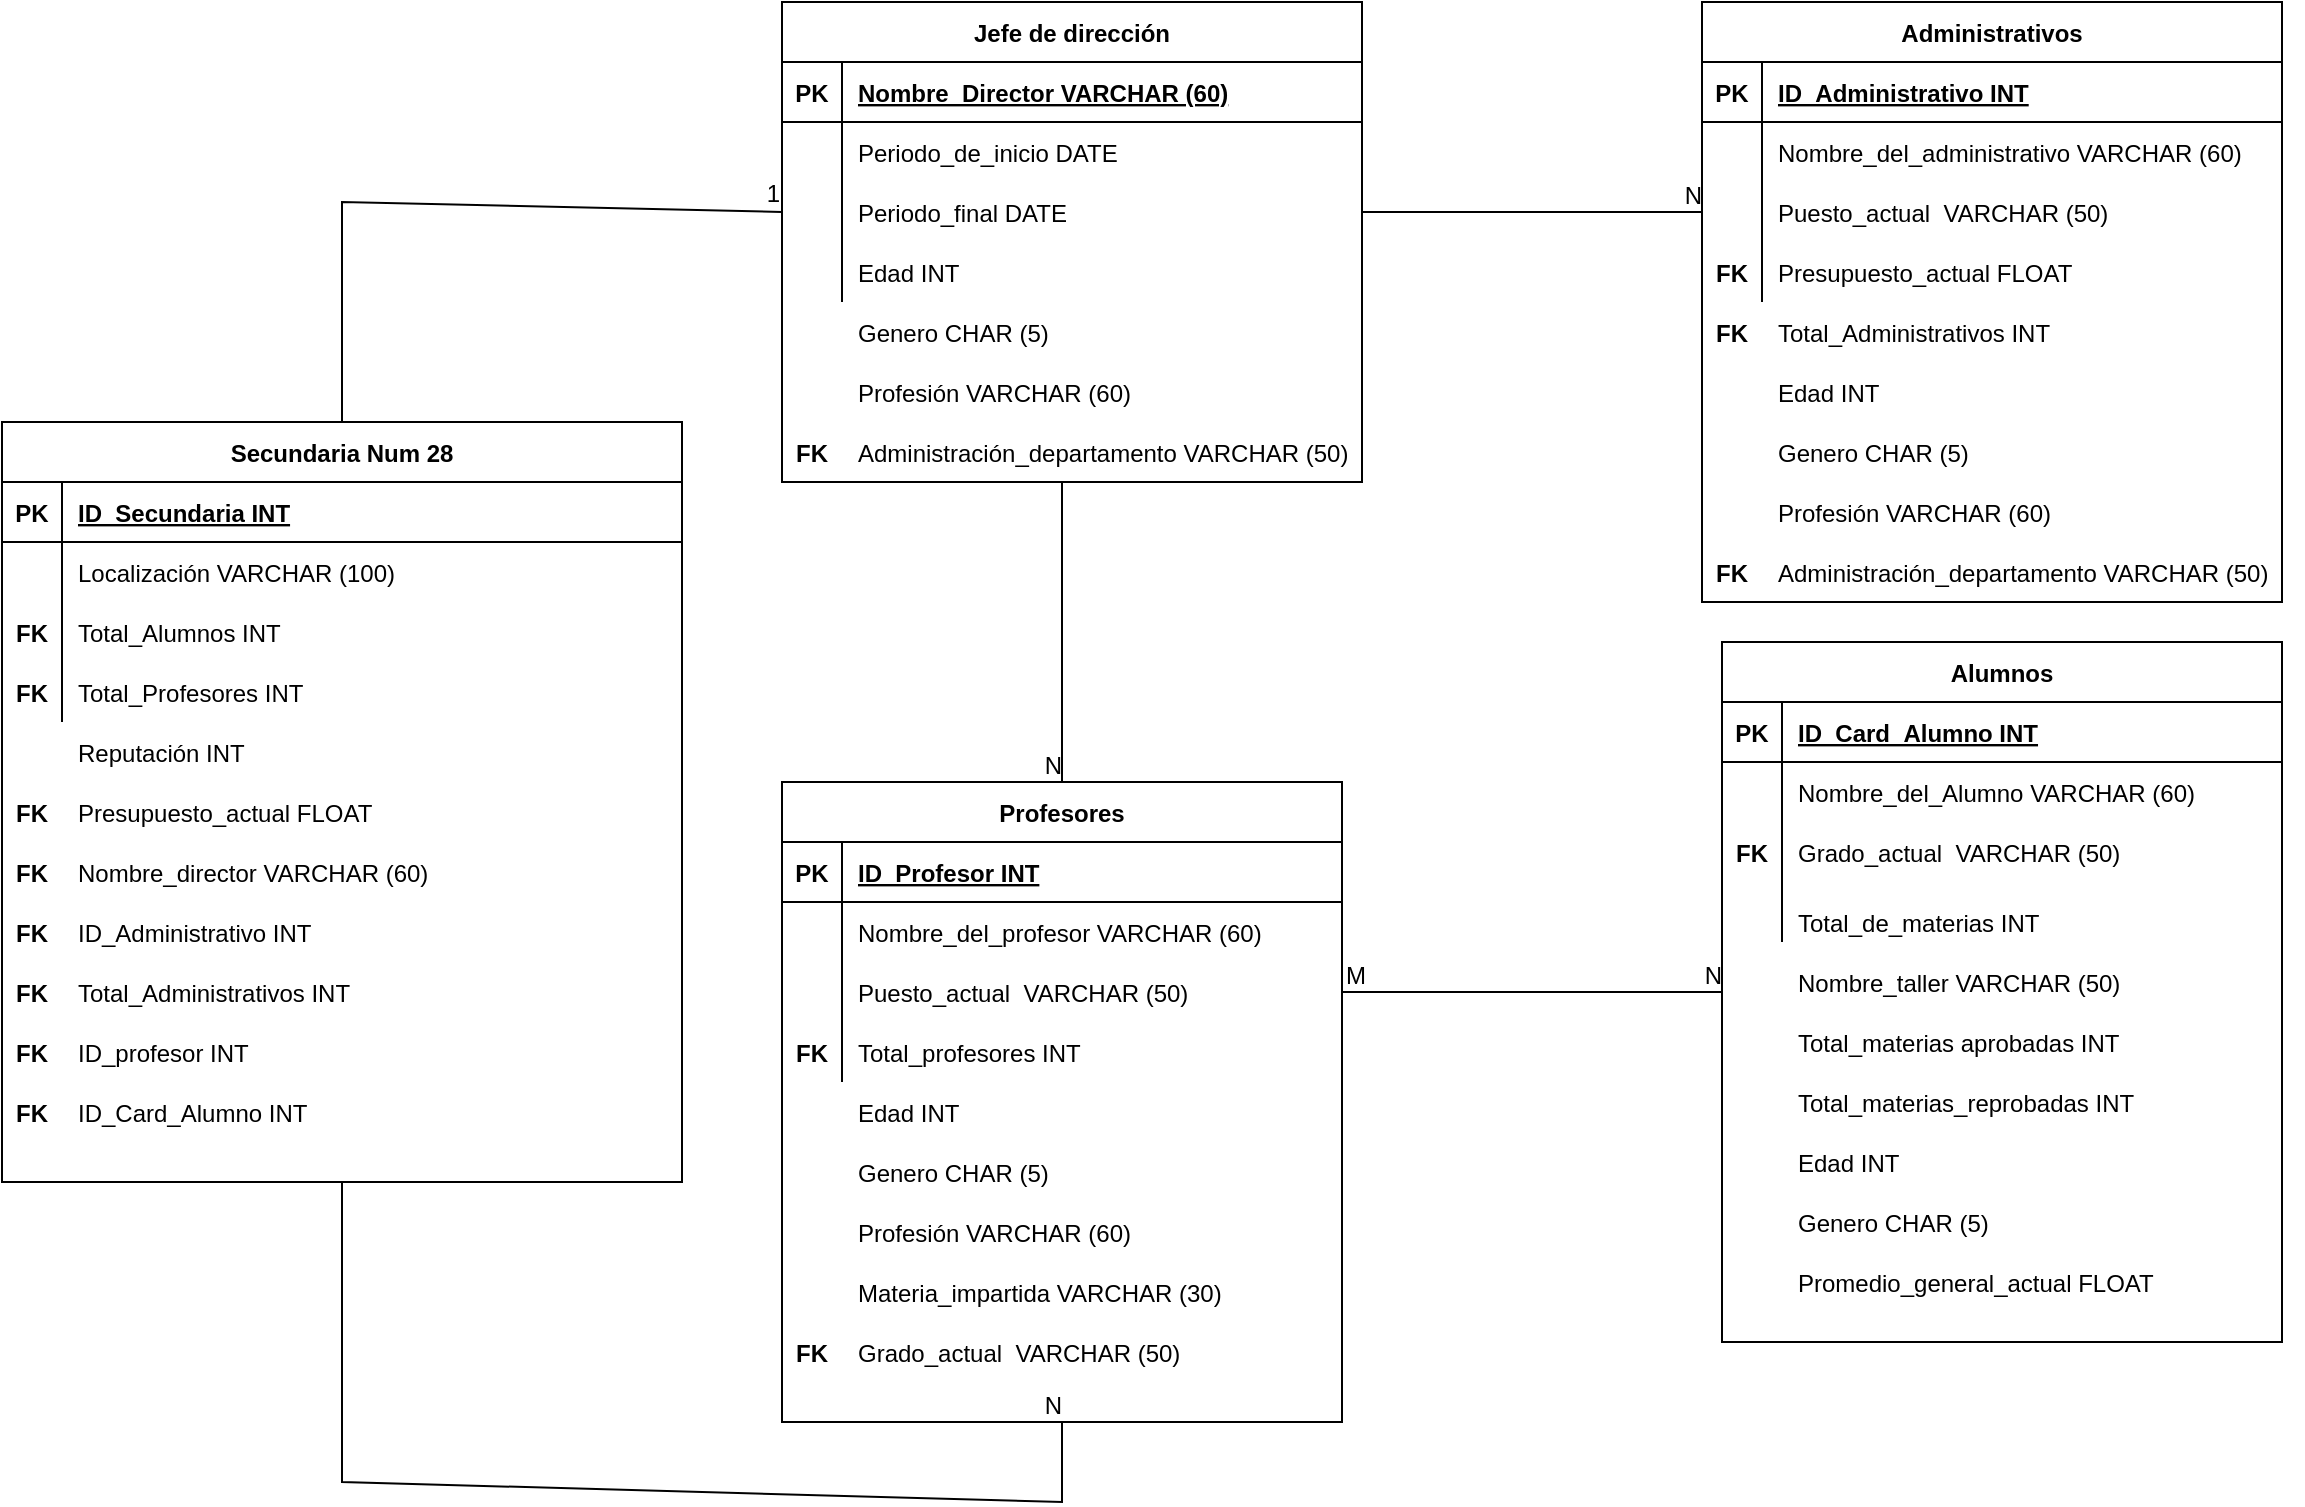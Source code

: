 <mxfile version="20.0.4" type="google"><diagram id="R2lEEEUBdFMjLlhIrx00" name="Page-1"><mxGraphModel grid="1" page="1" gridSize="10" guides="1" tooltips="1" connect="1" arrows="1" fold="1" pageScale="1" pageWidth="850" pageHeight="1100" math="0" shadow="0" extFonts="Permanent Marker^https://fonts.googleapis.com/css?family=Permanent+Marker"><root><mxCell id="0"/><mxCell id="1" parent="0"/><mxCell id="LyE_GJU155tiQSpbVM4e-1" value="Secundaria Num 28" style="shape=table;startSize=30;container=1;collapsible=1;childLayout=tableLayout;fixedRows=1;rowLines=0;fontStyle=1;align=center;resizeLast=1;" vertex="1" parent="1"><mxGeometry x="-70" y="250" width="340" height="380" as="geometry"/></mxCell><mxCell id="LyE_GJU155tiQSpbVM4e-2" value="" style="shape=tableRow;horizontal=0;startSize=0;swimlaneHead=0;swimlaneBody=0;fillColor=none;collapsible=0;dropTarget=0;points=[[0,0.5],[1,0.5]];portConstraint=eastwest;top=0;left=0;right=0;bottom=1;" vertex="1" parent="LyE_GJU155tiQSpbVM4e-1"><mxGeometry y="30" width="340" height="30" as="geometry"/></mxCell><mxCell id="LyE_GJU155tiQSpbVM4e-3" value="PK" style="shape=partialRectangle;connectable=0;fillColor=none;top=0;left=0;bottom=0;right=0;fontStyle=1;overflow=hidden;" vertex="1" parent="LyE_GJU155tiQSpbVM4e-2"><mxGeometry width="30" height="30" as="geometry"><mxRectangle width="30" height="30" as="alternateBounds"/></mxGeometry></mxCell><mxCell id="LyE_GJU155tiQSpbVM4e-4" value="ID_Secundaria INT" style="shape=partialRectangle;connectable=0;fillColor=none;top=0;left=0;bottom=0;right=0;align=left;spacingLeft=6;fontStyle=5;overflow=hidden;" vertex="1" parent="LyE_GJU155tiQSpbVM4e-2"><mxGeometry x="30" width="310" height="30" as="geometry"><mxRectangle width="310" height="30" as="alternateBounds"/></mxGeometry></mxCell><mxCell id="LyE_GJU155tiQSpbVM4e-5" value="" style="shape=tableRow;horizontal=0;startSize=0;swimlaneHead=0;swimlaneBody=0;fillColor=none;collapsible=0;dropTarget=0;points=[[0,0.5],[1,0.5]];portConstraint=eastwest;top=0;left=0;right=0;bottom=0;" vertex="1" parent="LyE_GJU155tiQSpbVM4e-1"><mxGeometry y="60" width="340" height="30" as="geometry"/></mxCell><mxCell id="LyE_GJU155tiQSpbVM4e-6" value="" style="shape=partialRectangle;connectable=0;fillColor=none;top=0;left=0;bottom=0;right=0;editable=1;overflow=hidden;" vertex="1" parent="LyE_GJU155tiQSpbVM4e-5"><mxGeometry width="30" height="30" as="geometry"><mxRectangle width="30" height="30" as="alternateBounds"/></mxGeometry></mxCell><mxCell id="LyE_GJU155tiQSpbVM4e-7" value="Localización VARCHAR (100)" style="shape=partialRectangle;connectable=0;fillColor=none;top=0;left=0;bottom=0;right=0;align=left;spacingLeft=6;overflow=hidden;" vertex="1" parent="LyE_GJU155tiQSpbVM4e-5"><mxGeometry x="30" width="310" height="30" as="geometry"><mxRectangle width="310" height="30" as="alternateBounds"/></mxGeometry></mxCell><mxCell id="LyE_GJU155tiQSpbVM4e-8" value="" style="shape=tableRow;horizontal=0;startSize=0;swimlaneHead=0;swimlaneBody=0;fillColor=none;collapsible=0;dropTarget=0;points=[[0,0.5],[1,0.5]];portConstraint=eastwest;top=0;left=0;right=0;bottom=0;" vertex="1" parent="LyE_GJU155tiQSpbVM4e-1"><mxGeometry y="90" width="340" height="30" as="geometry"/></mxCell><mxCell id="LyE_GJU155tiQSpbVM4e-9" value="" style="shape=partialRectangle;connectable=0;fillColor=none;top=0;left=0;bottom=0;right=0;editable=1;overflow=hidden;" vertex="1" parent="LyE_GJU155tiQSpbVM4e-8"><mxGeometry width="30" height="30" as="geometry"><mxRectangle width="30" height="30" as="alternateBounds"/></mxGeometry></mxCell><mxCell id="LyE_GJU155tiQSpbVM4e-10" value="Total_Alumnos INT" style="shape=partialRectangle;connectable=0;fillColor=none;top=0;left=0;bottom=0;right=0;align=left;spacingLeft=6;overflow=hidden;" vertex="1" parent="LyE_GJU155tiQSpbVM4e-8"><mxGeometry x="30" width="310" height="30" as="geometry"><mxRectangle width="310" height="30" as="alternateBounds"/></mxGeometry></mxCell><mxCell id="LyE_GJU155tiQSpbVM4e-11" value="" style="shape=tableRow;horizontal=0;startSize=0;swimlaneHead=0;swimlaneBody=0;fillColor=none;collapsible=0;dropTarget=0;points=[[0,0.5],[1,0.5]];portConstraint=eastwest;top=0;left=0;right=0;bottom=0;" vertex="1" parent="LyE_GJU155tiQSpbVM4e-1"><mxGeometry y="120" width="340" height="30" as="geometry"/></mxCell><mxCell id="LyE_GJU155tiQSpbVM4e-12" value="" style="shape=partialRectangle;connectable=0;fillColor=none;top=0;left=0;bottom=0;right=0;editable=1;overflow=hidden;" vertex="1" parent="LyE_GJU155tiQSpbVM4e-11"><mxGeometry width="30" height="30" as="geometry"><mxRectangle width="30" height="30" as="alternateBounds"/></mxGeometry></mxCell><mxCell id="LyE_GJU155tiQSpbVM4e-13" value="Total_Profesores INT" style="shape=partialRectangle;connectable=0;fillColor=none;top=0;left=0;bottom=0;right=0;align=left;spacingLeft=6;overflow=hidden;" vertex="1" parent="LyE_GJU155tiQSpbVM4e-11"><mxGeometry x="30" width="310" height="30" as="geometry"><mxRectangle width="310" height="30" as="alternateBounds"/></mxGeometry></mxCell><mxCell id="LyE_GJU155tiQSpbVM4e-14" value="Reputación INT" style="shape=partialRectangle;connectable=0;fillColor=none;top=0;left=0;bottom=0;right=0;align=left;spacingLeft=6;overflow=hidden;" vertex="1" parent="1"><mxGeometry x="-40" y="400" width="260" height="30" as="geometry"><mxRectangle width="260" height="30" as="alternateBounds"/></mxGeometry></mxCell><mxCell id="LyE_GJU155tiQSpbVM4e-15" value="Presupuesto_actual FLOAT" style="shape=partialRectangle;connectable=0;fillColor=none;top=0;left=0;bottom=0;right=0;align=left;spacingLeft=6;overflow=hidden;" vertex="1" parent="1"><mxGeometry x="-40" y="430" width="260" height="30" as="geometry"><mxRectangle width="260" height="30" as="alternateBounds"/></mxGeometry></mxCell><mxCell id="LyE_GJU155tiQSpbVM4e-16" value="Jefe de dirección" style="shape=table;startSize=30;container=1;collapsible=1;childLayout=tableLayout;fixedRows=1;rowLines=0;fontStyle=1;align=center;resizeLast=1;" vertex="1" parent="1"><mxGeometry x="320" y="40" width="290" height="240" as="geometry"/></mxCell><mxCell id="LyE_GJU155tiQSpbVM4e-17" value="" style="shape=tableRow;horizontal=0;startSize=0;swimlaneHead=0;swimlaneBody=0;fillColor=none;collapsible=0;dropTarget=0;points=[[0,0.5],[1,0.5]];portConstraint=eastwest;top=0;left=0;right=0;bottom=1;" vertex="1" parent="LyE_GJU155tiQSpbVM4e-16"><mxGeometry y="30" width="290" height="30" as="geometry"/></mxCell><mxCell id="LyE_GJU155tiQSpbVM4e-18" value="PK" style="shape=partialRectangle;connectable=0;fillColor=none;top=0;left=0;bottom=0;right=0;fontStyle=1;overflow=hidden;" vertex="1" parent="LyE_GJU155tiQSpbVM4e-17"><mxGeometry width="30" height="30" as="geometry"><mxRectangle width="30" height="30" as="alternateBounds"/></mxGeometry></mxCell><mxCell id="LyE_GJU155tiQSpbVM4e-19" value="Nombre_Director VARCHAR (60)" style="shape=partialRectangle;connectable=0;fillColor=none;top=0;left=0;bottom=0;right=0;align=left;spacingLeft=6;fontStyle=5;overflow=hidden;" vertex="1" parent="LyE_GJU155tiQSpbVM4e-17"><mxGeometry x="30" width="260" height="30" as="geometry"><mxRectangle width="260" height="30" as="alternateBounds"/></mxGeometry></mxCell><mxCell id="LyE_GJU155tiQSpbVM4e-20" value="" style="shape=tableRow;horizontal=0;startSize=0;swimlaneHead=0;swimlaneBody=0;fillColor=none;collapsible=0;dropTarget=0;points=[[0,0.5],[1,0.5]];portConstraint=eastwest;top=0;left=0;right=0;bottom=0;" vertex="1" parent="LyE_GJU155tiQSpbVM4e-16"><mxGeometry y="60" width="290" height="30" as="geometry"/></mxCell><mxCell id="LyE_GJU155tiQSpbVM4e-21" value="" style="shape=partialRectangle;connectable=0;fillColor=none;top=0;left=0;bottom=0;right=0;editable=1;overflow=hidden;" vertex="1" parent="LyE_GJU155tiQSpbVM4e-20"><mxGeometry width="30" height="30" as="geometry"><mxRectangle width="30" height="30" as="alternateBounds"/></mxGeometry></mxCell><mxCell id="LyE_GJU155tiQSpbVM4e-22" value="Periodo_de_inicio DATE" style="shape=partialRectangle;connectable=0;fillColor=none;top=0;left=0;bottom=0;right=0;align=left;spacingLeft=6;overflow=hidden;" vertex="1" parent="LyE_GJU155tiQSpbVM4e-20"><mxGeometry x="30" width="260" height="30" as="geometry"><mxRectangle width="260" height="30" as="alternateBounds"/></mxGeometry></mxCell><mxCell id="LyE_GJU155tiQSpbVM4e-23" value="" style="shape=tableRow;horizontal=0;startSize=0;swimlaneHead=0;swimlaneBody=0;fillColor=none;collapsible=0;dropTarget=0;points=[[0,0.5],[1,0.5]];portConstraint=eastwest;top=0;left=0;right=0;bottom=0;" vertex="1" parent="LyE_GJU155tiQSpbVM4e-16"><mxGeometry y="90" width="290" height="30" as="geometry"/></mxCell><mxCell id="LyE_GJU155tiQSpbVM4e-24" value="" style="shape=partialRectangle;connectable=0;fillColor=none;top=0;left=0;bottom=0;right=0;editable=1;overflow=hidden;" vertex="1" parent="LyE_GJU155tiQSpbVM4e-23"><mxGeometry width="30" height="30" as="geometry"><mxRectangle width="30" height="30" as="alternateBounds"/></mxGeometry></mxCell><mxCell id="LyE_GJU155tiQSpbVM4e-25" value="Periodo_final DATE" style="shape=partialRectangle;connectable=0;fillColor=none;top=0;left=0;bottom=0;right=0;align=left;spacingLeft=6;overflow=hidden;" vertex="1" parent="LyE_GJU155tiQSpbVM4e-23"><mxGeometry x="30" width="260" height="30" as="geometry"><mxRectangle width="260" height="30" as="alternateBounds"/></mxGeometry></mxCell><mxCell id="LyE_GJU155tiQSpbVM4e-26" value="" style="shape=tableRow;horizontal=0;startSize=0;swimlaneHead=0;swimlaneBody=0;fillColor=none;collapsible=0;dropTarget=0;points=[[0,0.5],[1,0.5]];portConstraint=eastwest;top=0;left=0;right=0;bottom=0;" vertex="1" parent="LyE_GJU155tiQSpbVM4e-16"><mxGeometry y="120" width="290" height="30" as="geometry"/></mxCell><mxCell id="LyE_GJU155tiQSpbVM4e-27" value="" style="shape=partialRectangle;connectable=0;fillColor=none;top=0;left=0;bottom=0;right=0;editable=1;overflow=hidden;" vertex="1" parent="LyE_GJU155tiQSpbVM4e-26"><mxGeometry width="30" height="30" as="geometry"><mxRectangle width="30" height="30" as="alternateBounds"/></mxGeometry></mxCell><mxCell id="LyE_GJU155tiQSpbVM4e-28" value="" style="shape=partialRectangle;connectable=0;fillColor=none;top=0;left=0;bottom=0;right=0;align=left;spacingLeft=6;overflow=hidden;" vertex="1" parent="LyE_GJU155tiQSpbVM4e-26"><mxGeometry x="30" width="260" height="30" as="geometry"><mxRectangle width="260" height="30" as="alternateBounds"/></mxGeometry></mxCell><mxCell id="LyE_GJU155tiQSpbVM4e-29" value="FK" style="shape=partialRectangle;connectable=0;fillColor=none;top=0;left=0;bottom=0;right=0;fontStyle=1;overflow=hidden;" vertex="1" parent="1"><mxGeometry x="-70" y="460" width="30" height="30" as="geometry"><mxRectangle width="30" height="30" as="alternateBounds"/></mxGeometry></mxCell><mxCell id="LyE_GJU155tiQSpbVM4e-30" value="Nombre_director VARCHAR (60)" style="shape=partialRectangle;connectable=0;fillColor=none;top=0;left=0;bottom=0;right=0;align=left;spacingLeft=6;overflow=hidden;" vertex="1" parent="1"><mxGeometry x="-40" y="460" width="260" height="30" as="geometry"><mxRectangle width="260" height="30" as="alternateBounds"/></mxGeometry></mxCell><mxCell id="LyE_GJU155tiQSpbVM4e-31" value="FK" style="shape=partialRectangle;connectable=0;fillColor=none;top=0;left=0;bottom=0;right=0;fontStyle=1;overflow=hidden;" vertex="1" parent="1"><mxGeometry x="-70" y="340" width="30" height="30" as="geometry"><mxRectangle width="30" height="30" as="alternateBounds"/></mxGeometry></mxCell><mxCell id="LyE_GJU155tiQSpbVM4e-32" value="FK" style="shape=partialRectangle;connectable=0;fillColor=none;top=0;left=0;bottom=0;right=0;fontStyle=1;overflow=hidden;" vertex="1" parent="1"><mxGeometry x="-70" y="430" width="30" height="30" as="geometry"><mxRectangle width="30" height="30" as="alternateBounds"/></mxGeometry></mxCell><mxCell id="LyE_GJU155tiQSpbVM4e-33" value="FK" style="shape=partialRectangle;connectable=0;fillColor=none;top=0;left=0;bottom=0;right=0;fontStyle=1;overflow=hidden;" vertex="1" parent="1"><mxGeometry x="-70" y="370" width="30" height="30" as="geometry"><mxRectangle width="30" height="30" as="alternateBounds"/></mxGeometry></mxCell><mxCell id="LyE_GJU155tiQSpbVM4e-34" value="Administrativos" style="shape=table;startSize=30;container=1;collapsible=1;childLayout=tableLayout;fixedRows=1;rowLines=0;fontStyle=1;align=center;resizeLast=1;" vertex="1" parent="1"><mxGeometry x="780" y="40" width="290" height="300" as="geometry"/></mxCell><mxCell id="LyE_GJU155tiQSpbVM4e-35" value="" style="shape=tableRow;horizontal=0;startSize=0;swimlaneHead=0;swimlaneBody=0;fillColor=none;collapsible=0;dropTarget=0;points=[[0,0.5],[1,0.5]];portConstraint=eastwest;top=0;left=0;right=0;bottom=1;" vertex="1" parent="LyE_GJU155tiQSpbVM4e-34"><mxGeometry y="30" width="290" height="30" as="geometry"/></mxCell><mxCell id="LyE_GJU155tiQSpbVM4e-36" value="PK" style="shape=partialRectangle;connectable=0;fillColor=none;top=0;left=0;bottom=0;right=0;fontStyle=1;overflow=hidden;" vertex="1" parent="LyE_GJU155tiQSpbVM4e-35"><mxGeometry width="30" height="30" as="geometry"><mxRectangle width="30" height="30" as="alternateBounds"/></mxGeometry></mxCell><mxCell id="LyE_GJU155tiQSpbVM4e-37" value="ID_Administrativo INT" style="shape=partialRectangle;connectable=0;fillColor=none;top=0;left=0;bottom=0;right=0;align=left;spacingLeft=6;fontStyle=5;overflow=hidden;" vertex="1" parent="LyE_GJU155tiQSpbVM4e-35"><mxGeometry x="30" width="260" height="30" as="geometry"><mxRectangle width="260" height="30" as="alternateBounds"/></mxGeometry></mxCell><mxCell id="LyE_GJU155tiQSpbVM4e-38" value="" style="shape=tableRow;horizontal=0;startSize=0;swimlaneHead=0;swimlaneBody=0;fillColor=none;collapsible=0;dropTarget=0;points=[[0,0.5],[1,0.5]];portConstraint=eastwest;top=0;left=0;right=0;bottom=0;" vertex="1" parent="LyE_GJU155tiQSpbVM4e-34"><mxGeometry y="60" width="290" height="30" as="geometry"/></mxCell><mxCell id="LyE_GJU155tiQSpbVM4e-39" value="" style="shape=partialRectangle;connectable=0;fillColor=none;top=0;left=0;bottom=0;right=0;editable=1;overflow=hidden;" vertex="1" parent="LyE_GJU155tiQSpbVM4e-38"><mxGeometry width="30" height="30" as="geometry"><mxRectangle width="30" height="30" as="alternateBounds"/></mxGeometry></mxCell><mxCell id="LyE_GJU155tiQSpbVM4e-40" value="Nombre_del_administrativo VARCHAR (60)" style="shape=partialRectangle;connectable=0;fillColor=none;top=0;left=0;bottom=0;right=0;align=left;spacingLeft=6;overflow=hidden;" vertex="1" parent="LyE_GJU155tiQSpbVM4e-38"><mxGeometry x="30" width="260" height="30" as="geometry"><mxRectangle width="260" height="30" as="alternateBounds"/></mxGeometry></mxCell><mxCell id="LyE_GJU155tiQSpbVM4e-41" value="" style="shape=tableRow;horizontal=0;startSize=0;swimlaneHead=0;swimlaneBody=0;fillColor=none;collapsible=0;dropTarget=0;points=[[0,0.5],[1,0.5]];portConstraint=eastwest;top=0;left=0;right=0;bottom=0;" vertex="1" parent="LyE_GJU155tiQSpbVM4e-34"><mxGeometry y="90" width="290" height="30" as="geometry"/></mxCell><mxCell id="LyE_GJU155tiQSpbVM4e-42" value="" style="shape=partialRectangle;connectable=0;fillColor=none;top=0;left=0;bottom=0;right=0;editable=1;overflow=hidden;" vertex="1" parent="LyE_GJU155tiQSpbVM4e-41"><mxGeometry width="30" height="30" as="geometry"><mxRectangle width="30" height="30" as="alternateBounds"/></mxGeometry></mxCell><mxCell id="LyE_GJU155tiQSpbVM4e-43" value="Puesto_actual  VARCHAR (50)" style="shape=partialRectangle;connectable=0;fillColor=none;top=0;left=0;bottom=0;right=0;align=left;spacingLeft=6;overflow=hidden;" vertex="1" parent="LyE_GJU155tiQSpbVM4e-41"><mxGeometry x="30" width="260" height="30" as="geometry"><mxRectangle width="260" height="30" as="alternateBounds"/></mxGeometry></mxCell><mxCell id="LyE_GJU155tiQSpbVM4e-44" value="" style="shape=tableRow;horizontal=0;startSize=0;swimlaneHead=0;swimlaneBody=0;fillColor=none;collapsible=0;dropTarget=0;points=[[0,0.5],[1,0.5]];portConstraint=eastwest;top=0;left=0;right=0;bottom=0;" vertex="1" parent="LyE_GJU155tiQSpbVM4e-34"><mxGeometry y="120" width="290" height="30" as="geometry"/></mxCell><mxCell id="LyE_GJU155tiQSpbVM4e-45" value="" style="shape=partialRectangle;connectable=0;fillColor=none;top=0;left=0;bottom=0;right=0;editable=1;overflow=hidden;" vertex="1" parent="LyE_GJU155tiQSpbVM4e-44"><mxGeometry width="30" height="30" as="geometry"><mxRectangle width="30" height="30" as="alternateBounds"/></mxGeometry></mxCell><mxCell id="LyE_GJU155tiQSpbVM4e-46" value="" style="shape=partialRectangle;connectable=0;fillColor=none;top=0;left=0;bottom=0;right=0;align=left;spacingLeft=6;overflow=hidden;" vertex="1" parent="LyE_GJU155tiQSpbVM4e-44"><mxGeometry x="30" width="260" height="30" as="geometry"><mxRectangle width="260" height="30" as="alternateBounds"/></mxGeometry></mxCell><mxCell id="LyE_GJU155tiQSpbVM4e-47" value="FK" style="shape=partialRectangle;connectable=0;fillColor=none;top=0;left=0;bottom=0;right=0;fontStyle=1;overflow=hidden;" vertex="1" parent="1"><mxGeometry x="-70" y="490" width="30" height="30" as="geometry"><mxRectangle width="30" height="30" as="alternateBounds"/></mxGeometry></mxCell><mxCell id="LyE_GJU155tiQSpbVM4e-49" value="ID_Administrativo INT" style="shape=partialRectangle;connectable=0;fillColor=none;top=0;left=0;bottom=0;right=0;align=left;spacingLeft=6;overflow=hidden;" vertex="1" parent="1"><mxGeometry x="-40" y="490" width="260" height="30" as="geometry"><mxRectangle width="260" height="30" as="alternateBounds"/></mxGeometry></mxCell><mxCell id="LyE_GJU155tiQSpbVM4e-50" value="Presupuesto_actual FLOAT" style="shape=partialRectangle;connectable=0;fillColor=none;top=0;left=0;bottom=0;right=0;align=left;spacingLeft=6;overflow=hidden;" vertex="1" parent="1"><mxGeometry x="810" y="160" width="260" height="30" as="geometry"><mxRectangle width="260" height="30" as="alternateBounds"/></mxGeometry></mxCell><mxCell id="LyE_GJU155tiQSpbVM4e-51" value="FK" style="shape=partialRectangle;connectable=0;fillColor=none;top=0;left=0;bottom=0;right=0;fontStyle=1;overflow=hidden;" vertex="1" parent="1"><mxGeometry x="780" y="190" width="30" height="30" as="geometry"><mxRectangle width="30" height="30" as="alternateBounds"/></mxGeometry></mxCell><mxCell id="LyE_GJU155tiQSpbVM4e-52" value="FK" style="shape=partialRectangle;connectable=0;fillColor=none;top=0;left=0;bottom=0;right=0;fontStyle=1;overflow=hidden;" vertex="1" parent="1"><mxGeometry x="-70" y="520" width="30" height="30" as="geometry"><mxRectangle width="30" height="30" as="alternateBounds"/></mxGeometry></mxCell><mxCell id="LyE_GJU155tiQSpbVM4e-53" value="Total_Administrativos INT" style="shape=partialRectangle;connectable=0;fillColor=none;top=0;left=0;bottom=0;right=0;align=left;spacingLeft=6;overflow=hidden;" vertex="1" parent="1"><mxGeometry x="-40" y="520" width="260" height="30" as="geometry"><mxRectangle width="260" height="30" as="alternateBounds"/></mxGeometry></mxCell><mxCell id="LyE_GJU155tiQSpbVM4e-54" value="FK" style="shape=partialRectangle;connectable=0;fillColor=none;top=0;left=0;bottom=0;right=0;fontStyle=1;overflow=hidden;" vertex="1" parent="1"><mxGeometry x="780" y="160" width="30" height="30" as="geometry"><mxRectangle width="30" height="30" as="alternateBounds"/></mxGeometry></mxCell><mxCell id="LyE_GJU155tiQSpbVM4e-55" value="Total_Administrativos INT" style="shape=partialRectangle;connectable=0;fillColor=none;top=0;left=0;bottom=0;right=0;align=left;spacingLeft=6;overflow=hidden;" vertex="1" parent="1"><mxGeometry x="810" y="190" width="260" height="30" as="geometry"><mxRectangle width="260" height="30" as="alternateBounds"/></mxGeometry></mxCell><mxCell id="LyE_GJU155tiQSpbVM4e-56" value="Edad INT" style="shape=partialRectangle;connectable=0;fillColor=none;top=0;left=0;bottom=0;right=0;align=left;spacingLeft=6;overflow=hidden;" vertex="1" parent="1"><mxGeometry x="810" y="220" width="260" height="30" as="geometry"><mxRectangle width="260" height="30" as="alternateBounds"/></mxGeometry></mxCell><mxCell id="LyE_GJU155tiQSpbVM4e-57" value="Genero CHAR (5)" style="shape=partialRectangle;connectable=0;fillColor=none;top=0;left=0;bottom=0;right=0;align=left;spacingLeft=6;overflow=hidden;" vertex="1" parent="1"><mxGeometry x="810" y="250" width="260" height="30" as="geometry"><mxRectangle width="260" height="30" as="alternateBounds"/></mxGeometry></mxCell><mxCell id="LyE_GJU155tiQSpbVM4e-58" value="Profesión VARCHAR (60)" style="shape=partialRectangle;connectable=0;fillColor=none;top=0;left=0;bottom=0;right=0;align=left;spacingLeft=6;overflow=hidden;" vertex="1" parent="1"><mxGeometry x="810" y="280" width="260" height="30" as="geometry"><mxRectangle width="260" height="30" as="alternateBounds"/></mxGeometry></mxCell><mxCell id="LyE_GJU155tiQSpbVM4e-59" value="Edad INT" style="shape=partialRectangle;connectable=0;fillColor=none;top=0;left=0;bottom=0;right=0;align=left;spacingLeft=6;overflow=hidden;" vertex="1" parent="1"><mxGeometry x="350" y="160" width="260" height="30" as="geometry"><mxRectangle width="260" height="30" as="alternateBounds"/></mxGeometry></mxCell><mxCell id="LyE_GJU155tiQSpbVM4e-60" value="Genero CHAR (5)" style="shape=partialRectangle;connectable=0;fillColor=none;top=0;left=0;bottom=0;right=0;align=left;spacingLeft=6;overflow=hidden;" vertex="1" parent="1"><mxGeometry x="350" y="190" width="260" height="30" as="geometry"><mxRectangle width="260" height="30" as="alternateBounds"/></mxGeometry></mxCell><mxCell id="LyE_GJU155tiQSpbVM4e-61" value="Profesión VARCHAR (60)" style="shape=partialRectangle;connectable=0;fillColor=none;top=0;left=0;bottom=0;right=0;align=left;spacingLeft=6;overflow=hidden;" vertex="1" parent="1"><mxGeometry x="350" y="220" width="260" height="30" as="geometry"><mxRectangle width="260" height="30" as="alternateBounds"/></mxGeometry></mxCell><mxCell id="LyE_GJU155tiQSpbVM4e-62" value="Profesores" style="shape=table;startSize=30;container=1;collapsible=1;childLayout=tableLayout;fixedRows=1;rowLines=0;fontStyle=1;align=center;resizeLast=1;" vertex="1" parent="1"><mxGeometry x="320" y="430" width="280" height="320" as="geometry"/></mxCell><mxCell id="LyE_GJU155tiQSpbVM4e-63" value="" style="shape=tableRow;horizontal=0;startSize=0;swimlaneHead=0;swimlaneBody=0;fillColor=none;collapsible=0;dropTarget=0;points=[[0,0.5],[1,0.5]];portConstraint=eastwest;top=0;left=0;right=0;bottom=1;" vertex="1" parent="LyE_GJU155tiQSpbVM4e-62"><mxGeometry y="30" width="280" height="30" as="geometry"/></mxCell><mxCell id="LyE_GJU155tiQSpbVM4e-64" value="PK" style="shape=partialRectangle;connectable=0;fillColor=none;top=0;left=0;bottom=0;right=0;fontStyle=1;overflow=hidden;" vertex="1" parent="LyE_GJU155tiQSpbVM4e-63"><mxGeometry width="30" height="30" as="geometry"><mxRectangle width="30" height="30" as="alternateBounds"/></mxGeometry></mxCell><mxCell id="LyE_GJU155tiQSpbVM4e-65" value="ID_Profesor INT" style="shape=partialRectangle;connectable=0;fillColor=none;top=0;left=0;bottom=0;right=0;align=left;spacingLeft=6;fontStyle=5;overflow=hidden;" vertex="1" parent="LyE_GJU155tiQSpbVM4e-63"><mxGeometry x="30" width="250" height="30" as="geometry"><mxRectangle width="250" height="30" as="alternateBounds"/></mxGeometry></mxCell><mxCell id="LyE_GJU155tiQSpbVM4e-66" value="" style="shape=tableRow;horizontal=0;startSize=0;swimlaneHead=0;swimlaneBody=0;fillColor=none;collapsible=0;dropTarget=0;points=[[0,0.5],[1,0.5]];portConstraint=eastwest;top=0;left=0;right=0;bottom=0;" vertex="1" parent="LyE_GJU155tiQSpbVM4e-62"><mxGeometry y="60" width="280" height="30" as="geometry"/></mxCell><mxCell id="LyE_GJU155tiQSpbVM4e-67" value="" style="shape=partialRectangle;connectable=0;fillColor=none;top=0;left=0;bottom=0;right=0;editable=1;overflow=hidden;" vertex="1" parent="LyE_GJU155tiQSpbVM4e-66"><mxGeometry width="30" height="30" as="geometry"><mxRectangle width="30" height="30" as="alternateBounds"/></mxGeometry></mxCell><mxCell id="LyE_GJU155tiQSpbVM4e-68" value="Nombre_del_profesor VARCHAR (60)" style="shape=partialRectangle;connectable=0;fillColor=none;top=0;left=0;bottom=0;right=0;align=left;spacingLeft=6;overflow=hidden;" vertex="1" parent="LyE_GJU155tiQSpbVM4e-66"><mxGeometry x="30" width="250" height="30" as="geometry"><mxRectangle width="250" height="30" as="alternateBounds"/></mxGeometry></mxCell><mxCell id="LyE_GJU155tiQSpbVM4e-69" value="" style="shape=tableRow;horizontal=0;startSize=0;swimlaneHead=0;swimlaneBody=0;fillColor=none;collapsible=0;dropTarget=0;points=[[0,0.5],[1,0.5]];portConstraint=eastwest;top=0;left=0;right=0;bottom=0;" vertex="1" parent="LyE_GJU155tiQSpbVM4e-62"><mxGeometry y="90" width="280" height="30" as="geometry"/></mxCell><mxCell id="LyE_GJU155tiQSpbVM4e-70" value="" style="shape=partialRectangle;connectable=0;fillColor=none;top=0;left=0;bottom=0;right=0;editable=1;overflow=hidden;" vertex="1" parent="LyE_GJU155tiQSpbVM4e-69"><mxGeometry width="30" height="30" as="geometry"><mxRectangle width="30" height="30" as="alternateBounds"/></mxGeometry></mxCell><mxCell id="LyE_GJU155tiQSpbVM4e-71" value="Puesto_actual  VARCHAR (50)" style="shape=partialRectangle;connectable=0;fillColor=none;top=0;left=0;bottom=0;right=0;align=left;spacingLeft=6;overflow=hidden;" vertex="1" parent="LyE_GJU155tiQSpbVM4e-69"><mxGeometry x="30" width="250" height="30" as="geometry"><mxRectangle width="250" height="30" as="alternateBounds"/></mxGeometry></mxCell><mxCell id="LyE_GJU155tiQSpbVM4e-72" value="" style="shape=tableRow;horizontal=0;startSize=0;swimlaneHead=0;swimlaneBody=0;fillColor=none;collapsible=0;dropTarget=0;points=[[0,0.5],[1,0.5]];portConstraint=eastwest;top=0;left=0;right=0;bottom=0;" vertex="1" parent="LyE_GJU155tiQSpbVM4e-62"><mxGeometry y="120" width="280" height="30" as="geometry"/></mxCell><mxCell id="LyE_GJU155tiQSpbVM4e-73" value="" style="shape=partialRectangle;connectable=0;fillColor=none;top=0;left=0;bottom=0;right=0;editable=1;overflow=hidden;" vertex="1" parent="LyE_GJU155tiQSpbVM4e-72"><mxGeometry width="30" height="30" as="geometry"><mxRectangle width="30" height="30" as="alternateBounds"/></mxGeometry></mxCell><mxCell id="LyE_GJU155tiQSpbVM4e-74" value="" style="shape=partialRectangle;connectable=0;fillColor=none;top=0;left=0;bottom=0;right=0;align=left;spacingLeft=6;overflow=hidden;" vertex="1" parent="LyE_GJU155tiQSpbVM4e-72"><mxGeometry x="30" width="250" height="30" as="geometry"><mxRectangle width="250" height="30" as="alternateBounds"/></mxGeometry></mxCell><mxCell id="LyE_GJU155tiQSpbVM4e-75" value="FK" style="shape=partialRectangle;connectable=0;fillColor=none;top=0;left=0;bottom=0;right=0;fontStyle=1;overflow=hidden;" vertex="1" parent="1"><mxGeometry x="-70" y="550" width="30" height="30" as="geometry"><mxRectangle width="30" height="30" as="alternateBounds"/></mxGeometry></mxCell><mxCell id="LyE_GJU155tiQSpbVM4e-76" value="ID_profesor INT" style="shape=partialRectangle;connectable=0;fillColor=none;top=0;left=0;bottom=0;right=0;align=left;spacingLeft=6;overflow=hidden;" vertex="1" parent="1"><mxGeometry x="-40" y="550" width="260" height="30" as="geometry"><mxRectangle width="260" height="30" as="alternateBounds"/></mxGeometry></mxCell><mxCell id="LyE_GJU155tiQSpbVM4e-77" value="Total_profesores INT" style="shape=partialRectangle;connectable=0;fillColor=none;top=0;left=0;bottom=0;right=0;align=left;spacingLeft=6;overflow=hidden;" vertex="1" parent="1"><mxGeometry x="350" y="550" width="310" height="30" as="geometry"><mxRectangle width="310" height="30" as="alternateBounds"/></mxGeometry></mxCell><mxCell id="LyE_GJU155tiQSpbVM4e-78" value="FK" style="shape=partialRectangle;connectable=0;fillColor=none;top=0;left=0;bottom=0;right=0;fontStyle=1;overflow=hidden;" vertex="1" parent="1"><mxGeometry x="320" y="550" width="30" height="30" as="geometry"><mxRectangle width="30" height="30" as="alternateBounds"/></mxGeometry></mxCell><mxCell id="LyE_GJU155tiQSpbVM4e-79" value="Edad INT" style="shape=partialRectangle;connectable=0;fillColor=none;top=0;left=0;bottom=0;right=0;align=left;spacingLeft=6;overflow=hidden;" vertex="1" parent="1"><mxGeometry x="350" y="580" width="260" height="30" as="geometry"><mxRectangle width="260" height="30" as="alternateBounds"/></mxGeometry></mxCell><mxCell id="LyE_GJU155tiQSpbVM4e-80" value="Genero CHAR (5)" style="shape=partialRectangle;connectable=0;fillColor=none;top=0;left=0;bottom=0;right=0;align=left;spacingLeft=6;overflow=hidden;" vertex="1" parent="1"><mxGeometry x="350" y="610" width="260" height="30" as="geometry"><mxRectangle width="260" height="30" as="alternateBounds"/></mxGeometry></mxCell><mxCell id="LyE_GJU155tiQSpbVM4e-81" value="Profesión VARCHAR (60)" style="shape=partialRectangle;connectable=0;fillColor=none;top=0;left=0;bottom=0;right=0;align=left;spacingLeft=6;overflow=hidden;" vertex="1" parent="1"><mxGeometry x="350" y="640" width="260" height="30" as="geometry"><mxRectangle width="260" height="30" as="alternateBounds"/></mxGeometry></mxCell><mxCell id="LyE_GJU155tiQSpbVM4e-82" value="Materia_impartida VARCHAR (30)" style="shape=partialRectangle;connectable=0;fillColor=none;top=0;left=0;bottom=0;right=0;align=left;spacingLeft=6;overflow=hidden;" vertex="1" parent="1"><mxGeometry x="350" y="670" width="260" height="30" as="geometry"><mxRectangle width="260" height="30" as="alternateBounds"/></mxGeometry></mxCell><mxCell id="LyE_GJU155tiQSpbVM4e-83" value="Alumnos" style="shape=table;startSize=30;container=1;collapsible=1;childLayout=tableLayout;fixedRows=1;rowLines=0;fontStyle=1;align=center;resizeLast=1;" vertex="1" parent="1"><mxGeometry x="790" y="360" width="280" height="350" as="geometry"/></mxCell><mxCell id="LyE_GJU155tiQSpbVM4e-84" value="" style="shape=tableRow;horizontal=0;startSize=0;swimlaneHead=0;swimlaneBody=0;fillColor=none;collapsible=0;dropTarget=0;points=[[0,0.5],[1,0.5]];portConstraint=eastwest;top=0;left=0;right=0;bottom=1;" vertex="1" parent="LyE_GJU155tiQSpbVM4e-83"><mxGeometry y="30" width="280" height="30" as="geometry"/></mxCell><mxCell id="LyE_GJU155tiQSpbVM4e-85" value="PK" style="shape=partialRectangle;connectable=0;fillColor=none;top=0;left=0;bottom=0;right=0;fontStyle=1;overflow=hidden;" vertex="1" parent="LyE_GJU155tiQSpbVM4e-84"><mxGeometry width="30" height="30" as="geometry"><mxRectangle width="30" height="30" as="alternateBounds"/></mxGeometry></mxCell><mxCell id="LyE_GJU155tiQSpbVM4e-86" value="ID_Card_Alumno INT" style="shape=partialRectangle;connectable=0;fillColor=none;top=0;left=0;bottom=0;right=0;align=left;spacingLeft=6;fontStyle=5;overflow=hidden;" vertex="1" parent="LyE_GJU155tiQSpbVM4e-84"><mxGeometry x="30" width="250" height="30" as="geometry"><mxRectangle width="250" height="30" as="alternateBounds"/></mxGeometry></mxCell><mxCell id="LyE_GJU155tiQSpbVM4e-87" value="" style="shape=tableRow;horizontal=0;startSize=0;swimlaneHead=0;swimlaneBody=0;fillColor=none;collapsible=0;dropTarget=0;points=[[0,0.5],[1,0.5]];portConstraint=eastwest;top=0;left=0;right=0;bottom=0;" vertex="1" parent="LyE_GJU155tiQSpbVM4e-83"><mxGeometry y="60" width="280" height="30" as="geometry"/></mxCell><mxCell id="LyE_GJU155tiQSpbVM4e-88" value="" style="shape=partialRectangle;connectable=0;fillColor=none;top=0;left=0;bottom=0;right=0;editable=1;overflow=hidden;" vertex="1" parent="LyE_GJU155tiQSpbVM4e-87"><mxGeometry width="30" height="30" as="geometry"><mxRectangle width="30" height="30" as="alternateBounds"/></mxGeometry></mxCell><mxCell id="LyE_GJU155tiQSpbVM4e-89" value="Nombre_del_Alumno VARCHAR (60)" style="shape=partialRectangle;connectable=0;fillColor=none;top=0;left=0;bottom=0;right=0;align=left;spacingLeft=6;overflow=hidden;" vertex="1" parent="LyE_GJU155tiQSpbVM4e-87"><mxGeometry x="30" width="250" height="30" as="geometry"><mxRectangle width="250" height="30" as="alternateBounds"/></mxGeometry></mxCell><mxCell id="LyE_GJU155tiQSpbVM4e-90" value="" style="shape=tableRow;horizontal=0;startSize=0;swimlaneHead=0;swimlaneBody=0;fillColor=none;collapsible=0;dropTarget=0;points=[[0,0.5],[1,0.5]];portConstraint=eastwest;top=0;left=0;right=0;bottom=0;" vertex="1" parent="LyE_GJU155tiQSpbVM4e-83"><mxGeometry y="90" width="280" height="30" as="geometry"/></mxCell><mxCell id="LyE_GJU155tiQSpbVM4e-91" value="" style="shape=partialRectangle;connectable=0;fillColor=none;top=0;left=0;bottom=0;right=0;editable=1;overflow=hidden;" vertex="1" parent="LyE_GJU155tiQSpbVM4e-90"><mxGeometry width="30" height="30" as="geometry"><mxRectangle width="30" height="30" as="alternateBounds"/></mxGeometry></mxCell><mxCell id="LyE_GJU155tiQSpbVM4e-92" value="Grado_actual  VARCHAR (50)" style="shape=partialRectangle;connectable=0;fillColor=none;top=0;left=0;bottom=0;right=0;align=left;spacingLeft=6;overflow=hidden;" vertex="1" parent="LyE_GJU155tiQSpbVM4e-90"><mxGeometry x="30" width="250" height="30" as="geometry"><mxRectangle width="250" height="30" as="alternateBounds"/></mxGeometry></mxCell><mxCell id="LyE_GJU155tiQSpbVM4e-93" value="" style="shape=tableRow;horizontal=0;startSize=0;swimlaneHead=0;swimlaneBody=0;fillColor=none;collapsible=0;dropTarget=0;points=[[0,0.5],[1,0.5]];portConstraint=eastwest;top=0;left=0;right=0;bottom=0;" vertex="1" parent="LyE_GJU155tiQSpbVM4e-83"><mxGeometry y="120" width="280" height="30" as="geometry"/></mxCell><mxCell id="LyE_GJU155tiQSpbVM4e-94" value="" style="shape=partialRectangle;connectable=0;fillColor=none;top=0;left=0;bottom=0;right=0;editable=1;overflow=hidden;" vertex="1" parent="LyE_GJU155tiQSpbVM4e-93"><mxGeometry width="30" height="30" as="geometry"><mxRectangle width="30" height="30" as="alternateBounds"/></mxGeometry></mxCell><mxCell id="LyE_GJU155tiQSpbVM4e-95" value="" style="shape=partialRectangle;connectable=0;fillColor=none;top=0;left=0;bottom=0;right=0;align=left;spacingLeft=6;overflow=hidden;" vertex="1" parent="LyE_GJU155tiQSpbVM4e-93"><mxGeometry x="30" width="250" height="30" as="geometry"><mxRectangle width="250" height="30" as="alternateBounds"/></mxGeometry></mxCell><mxCell id="LyE_GJU155tiQSpbVM4e-96" value="FK" style="shape=partialRectangle;connectable=0;fillColor=none;top=0;left=0;bottom=0;right=0;fontStyle=1;overflow=hidden;" vertex="1" parent="1"><mxGeometry x="-70" y="580" width="30" height="30" as="geometry"><mxRectangle width="30" height="30" as="alternateBounds"/></mxGeometry></mxCell><mxCell id="LyE_GJU155tiQSpbVM4e-97" value="ID_Card_Alumno INT" style="shape=partialRectangle;connectable=0;fillColor=none;top=0;left=0;bottom=0;right=0;align=left;spacingLeft=6;overflow=hidden;" vertex="1" parent="1"><mxGeometry x="-40" y="580" width="260" height="30" as="geometry"><mxRectangle width="260" height="30" as="alternateBounds"/></mxGeometry></mxCell><mxCell id="LyE_GJU155tiQSpbVM4e-98" value="FK" style="shape=partialRectangle;connectable=0;fillColor=none;top=0;left=0;bottom=0;right=0;fontStyle=1;overflow=hidden;" vertex="1" parent="1"><mxGeometry x="790" y="450" width="30" height="30" as="geometry"><mxRectangle width="30" height="30" as="alternateBounds"/></mxGeometry></mxCell><mxCell id="LyE_GJU155tiQSpbVM4e-99" value="Total_de_materias INT" style="shape=partialRectangle;connectable=0;fillColor=none;top=0;left=0;bottom=0;right=0;align=left;spacingLeft=6;overflow=hidden;" vertex="1" parent="1"><mxGeometry x="820" y="485" width="250" height="30" as="geometry"><mxRectangle width="250" height="30" as="alternateBounds"/></mxGeometry></mxCell><mxCell id="LyE_GJU155tiQSpbVM4e-100" value="Nombre_taller VARCHAR (50)" style="shape=partialRectangle;connectable=0;fillColor=none;top=0;left=0;bottom=0;right=0;align=left;spacingLeft=6;overflow=hidden;" vertex="1" parent="1"><mxGeometry x="820" y="515" width="250" height="30" as="geometry"><mxRectangle width="250" height="30" as="alternateBounds"/></mxGeometry></mxCell><mxCell id="LyE_GJU155tiQSpbVM4e-101" value="Total_materias aprobadas INT" style="shape=partialRectangle;connectable=0;fillColor=none;top=0;left=0;bottom=0;right=0;align=left;spacingLeft=6;overflow=hidden;" vertex="1" parent="1"><mxGeometry x="820" y="545" width="250" height="30" as="geometry"><mxRectangle width="250" height="30" as="alternateBounds"/></mxGeometry></mxCell><mxCell id="LyE_GJU155tiQSpbVM4e-102" value="Total_materias_reprobadas INT" style="shape=partialRectangle;connectable=0;fillColor=none;top=0;left=0;bottom=0;right=0;align=left;spacingLeft=6;overflow=hidden;" vertex="1" parent="1"><mxGeometry x="820" y="575" width="250" height="30" as="geometry"><mxRectangle width="250" height="30" as="alternateBounds"/></mxGeometry></mxCell><mxCell id="LyE_GJU155tiQSpbVM4e-103" value="Edad INT" style="shape=partialRectangle;connectable=0;fillColor=none;top=0;left=0;bottom=0;right=0;align=left;spacingLeft=6;overflow=hidden;" vertex="1" parent="1"><mxGeometry x="820" y="605" width="260" height="30" as="geometry"><mxRectangle width="260" height="30" as="alternateBounds"/></mxGeometry></mxCell><mxCell id="LyE_GJU155tiQSpbVM4e-104" value="Genero CHAR (5)" style="shape=partialRectangle;connectable=0;fillColor=none;top=0;left=0;bottom=0;right=0;align=left;spacingLeft=6;overflow=hidden;" vertex="1" parent="1"><mxGeometry x="820" y="635" width="260" height="30" as="geometry"><mxRectangle width="260" height="30" as="alternateBounds"/></mxGeometry></mxCell><mxCell id="LyE_GJU155tiQSpbVM4e-105" value="Promedio_general_actual FLOAT" style="shape=partialRectangle;connectable=0;fillColor=none;top=0;left=0;bottom=0;right=0;align=left;spacingLeft=6;overflow=hidden;" vertex="1" parent="1"><mxGeometry x="820" y="665" width="250" height="30" as="geometry"><mxRectangle width="250" height="30" as="alternateBounds"/></mxGeometry></mxCell><mxCell id="LyE_GJU155tiQSpbVM4e-106" value="FK" style="shape=partialRectangle;connectable=0;fillColor=none;top=0;left=0;bottom=0;right=0;fontStyle=1;overflow=hidden;" vertex="1" parent="1"><mxGeometry x="320" y="250" width="30" height="30" as="geometry"><mxRectangle width="30" height="30" as="alternateBounds"/></mxGeometry></mxCell><mxCell id="LyE_GJU155tiQSpbVM4e-107" value="Administración_departamento VARCHAR (50)" style="shape=partialRectangle;connectable=0;fillColor=none;top=0;left=0;bottom=0;right=0;align=left;spacingLeft=6;overflow=hidden;" vertex="1" parent="1"><mxGeometry x="350" y="250" width="260" height="30" as="geometry"><mxRectangle width="260" height="30" as="alternateBounds"/></mxGeometry></mxCell><mxCell id="LyE_GJU155tiQSpbVM4e-108" value="FK" style="shape=partialRectangle;connectable=0;fillColor=none;top=0;left=0;bottom=0;right=0;fontStyle=1;overflow=hidden;" vertex="1" parent="1"><mxGeometry x="780" y="310" width="30" height="30" as="geometry"><mxRectangle width="30" height="30" as="alternateBounds"/></mxGeometry></mxCell><mxCell id="LyE_GJU155tiQSpbVM4e-109" value="Administración_departamento VARCHAR (50)" style="shape=partialRectangle;connectable=0;fillColor=none;top=0;left=0;bottom=0;right=0;align=left;spacingLeft=6;overflow=hidden;" vertex="1" parent="1"><mxGeometry x="810" y="310" width="260" height="30" as="geometry"><mxRectangle width="260" height="30" as="alternateBounds"/></mxGeometry></mxCell><mxCell id="LyE_GJU155tiQSpbVM4e-110" value="Grado_actual  VARCHAR (50)" style="shape=partialRectangle;connectable=0;fillColor=none;top=0;left=0;bottom=0;right=0;align=left;spacingLeft=6;overflow=hidden;" vertex="1" parent="1"><mxGeometry x="350" y="700" width="250" height="30" as="geometry"><mxRectangle width="250" height="30" as="alternateBounds"/></mxGeometry></mxCell><mxCell id="LyE_GJU155tiQSpbVM4e-111" value="FK" style="shape=partialRectangle;connectable=0;fillColor=none;top=0;left=0;bottom=0;right=0;fontStyle=1;overflow=hidden;" vertex="1" parent="1"><mxGeometry x="320" y="700" width="30" height="30" as="geometry"><mxRectangle width="30" height="30" as="alternateBounds"/></mxGeometry></mxCell><mxCell id="LyE_GJU155tiQSpbVM4e-117" value="" style="endArrow=none;html=1;rounded=0;exitX=1;exitY=0.5;exitDx=0;exitDy=0;entryX=0;entryY=0.5;entryDx=0;entryDy=0;" edge="1" parent="1" source="LyE_GJU155tiQSpbVM4e-23" target="LyE_GJU155tiQSpbVM4e-41"><mxGeometry relative="1" as="geometry"><mxPoint x="620" y="470" as="sourcePoint"/><mxPoint x="780" y="470" as="targetPoint"/></mxGeometry></mxCell><mxCell id="LyE_GJU155tiQSpbVM4e-118" value="N" style="resizable=0;html=1;align=right;verticalAlign=bottom;" connectable="0" vertex="1" parent="LyE_GJU155tiQSpbVM4e-117"><mxGeometry x="1" relative="1" as="geometry"/></mxCell><mxCell id="LyE_GJU155tiQSpbVM4e-119" value="" style="endArrow=none;html=1;rounded=0;exitX=0.5;exitY=0;exitDx=0;exitDy=0;entryX=0;entryY=0.5;entryDx=0;entryDy=0;" edge="1" parent="1" source="LyE_GJU155tiQSpbVM4e-1" target="LyE_GJU155tiQSpbVM4e-23"><mxGeometry relative="1" as="geometry"><mxPoint x="480" y="320" as="sourcePoint"/><mxPoint x="640" y="320" as="targetPoint"/><Array as="points"><mxPoint x="100" y="140"/></Array></mxGeometry></mxCell><mxCell id="LyE_GJU155tiQSpbVM4e-120" value="1" style="resizable=0;html=1;align=right;verticalAlign=bottom;" connectable="0" vertex="1" parent="LyE_GJU155tiQSpbVM4e-119"><mxGeometry x="1" relative="1" as="geometry"/></mxCell><mxCell id="LyE_GJU155tiQSpbVM4e-121" value="" style="endArrow=none;html=1;rounded=0;entryX=0;entryY=0.5;entryDx=0;entryDy=0;exitX=1;exitY=0.5;exitDx=0;exitDy=0;" edge="1" parent="1" source="LyE_GJU155tiQSpbVM4e-69" target="LyE_GJU155tiQSpbVM4e-83"><mxGeometry relative="1" as="geometry"><mxPoint x="600" y="580" as="sourcePoint"/><mxPoint x="820" y="600" as="targetPoint"/></mxGeometry></mxCell><mxCell id="LyE_GJU155tiQSpbVM4e-122" value="M" style="resizable=0;html=1;align=left;verticalAlign=bottom;" connectable="0" vertex="1" parent="LyE_GJU155tiQSpbVM4e-121"><mxGeometry x="-1" relative="1" as="geometry"/></mxCell><mxCell id="LyE_GJU155tiQSpbVM4e-123" value="N" style="resizable=0;html=1;align=right;verticalAlign=bottom;" connectable="0" vertex="1" parent="LyE_GJU155tiQSpbVM4e-121"><mxGeometry x="1" relative="1" as="geometry"/></mxCell><mxCell id="LyE_GJU155tiQSpbVM4e-124" value="" style="endArrow=none;html=1;rounded=0;exitX=0.5;exitY=1;exitDx=0;exitDy=0;entryX=0.5;entryY=1;entryDx=0;entryDy=0;" edge="1" parent="1" source="LyE_GJU155tiQSpbVM4e-1" target="LyE_GJU155tiQSpbVM4e-62"><mxGeometry relative="1" as="geometry"><mxPoint x="110" y="700" as="sourcePoint"/><mxPoint x="460" y="790" as="targetPoint"/><Array as="points"><mxPoint x="100" y="780"/><mxPoint x="460" y="790"/></Array></mxGeometry></mxCell><mxCell id="LyE_GJU155tiQSpbVM4e-125" value="N" style="resizable=0;html=1;align=right;verticalAlign=bottom;" connectable="0" vertex="1" parent="LyE_GJU155tiQSpbVM4e-124"><mxGeometry x="1" relative="1" as="geometry"/></mxCell><mxCell id="LyE_GJU155tiQSpbVM4e-126" value="" style="endArrow=none;html=1;rounded=0;entryX=0.5;entryY=0;entryDx=0;entryDy=0;" edge="1" parent="1" target="LyE_GJU155tiQSpbVM4e-62"><mxGeometry relative="1" as="geometry"><mxPoint x="460" y="280" as="sourcePoint"/><mxPoint x="780" y="440" as="targetPoint"/></mxGeometry></mxCell><mxCell id="LyE_GJU155tiQSpbVM4e-127" value="N" style="resizable=0;html=1;align=right;verticalAlign=bottom;" connectable="0" vertex="1" parent="LyE_GJU155tiQSpbVM4e-126"><mxGeometry x="1" relative="1" as="geometry"/></mxCell></root></mxGraphModel></diagram></mxfile>
